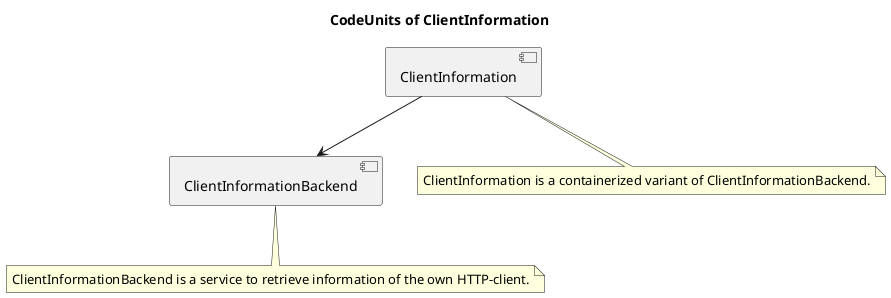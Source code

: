 @startuml CodeUnits-Overview
title CodeUnits of ClientInformation

[ClientInformationBackend]
note as ClientInformationBackendNote
  ClientInformationBackend is a service to retrieve information of the own HTTP-client.
end note
ClientInformationBackend .. ClientInformationBackendNote

[ClientInformation]
note as ClientInformationNote
  ClientInformation is a containerized variant of ClientInformationBackend.
end note
ClientInformation .. ClientInformationNote

ClientInformation --> ClientInformationBackend

@enduml